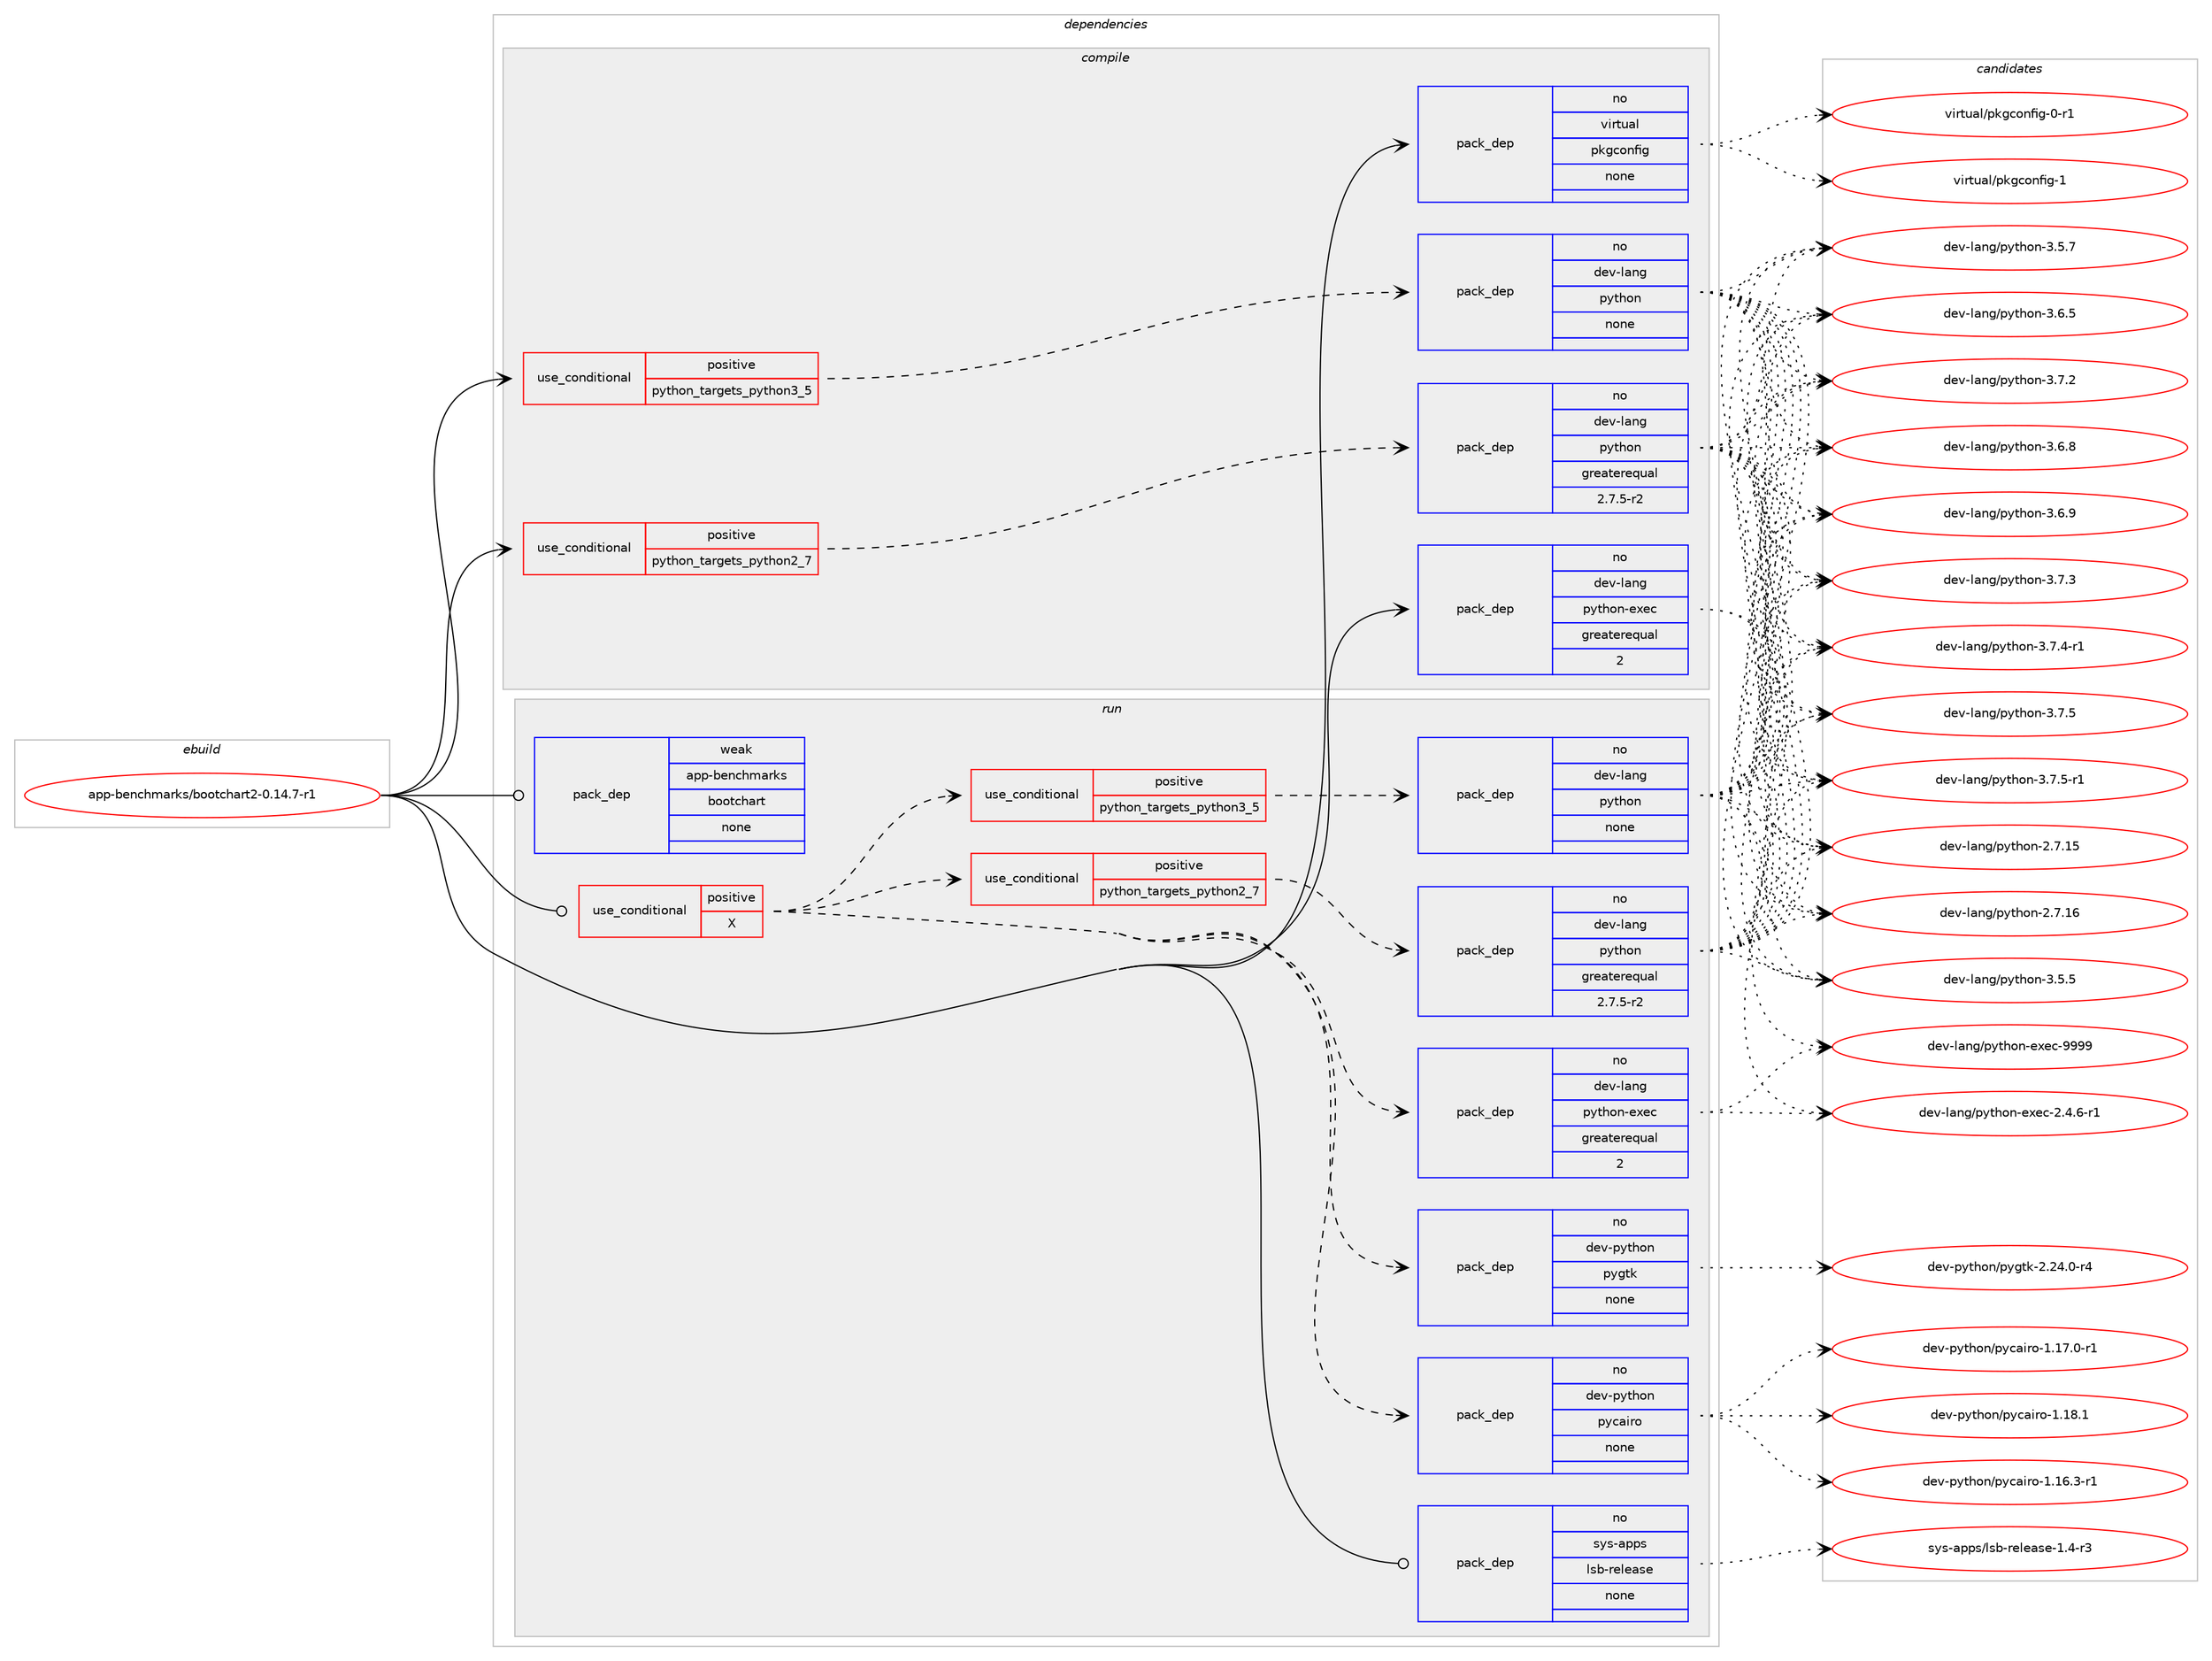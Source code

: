 digraph prolog {

# *************
# Graph options
# *************

newrank=true;
concentrate=true;
compound=true;
graph [rankdir=LR,fontname=Helvetica,fontsize=10,ranksep=1.5];#, ranksep=2.5, nodesep=0.2];
edge  [arrowhead=vee];
node  [fontname=Helvetica,fontsize=10];

# **********
# The ebuild
# **********

subgraph cluster_leftcol {
color=gray;
rank=same;
label=<<i>ebuild</i>>;
id [label="app-benchmarks/bootchart2-0.14.7-r1", color=red, width=4, href="../app-benchmarks/bootchart2-0.14.7-r1.svg"];
}

# ****************
# The dependencies
# ****************

subgraph cluster_midcol {
color=gray;
label=<<i>dependencies</i>>;
subgraph cluster_compile {
fillcolor="#eeeeee";
style=filled;
label=<<i>compile</i>>;
subgraph cond113458 {
dependency475378 [label=<<TABLE BORDER="0" CELLBORDER="1" CELLSPACING="0" CELLPADDING="4"><TR><TD ROWSPAN="3" CELLPADDING="10">use_conditional</TD></TR><TR><TD>positive</TD></TR><TR><TD>python_targets_python2_7</TD></TR></TABLE>>, shape=none, color=red];
subgraph pack353291 {
dependency475379 [label=<<TABLE BORDER="0" CELLBORDER="1" CELLSPACING="0" CELLPADDING="4" WIDTH="220"><TR><TD ROWSPAN="6" CELLPADDING="30">pack_dep</TD></TR><TR><TD WIDTH="110">no</TD></TR><TR><TD>dev-lang</TD></TR><TR><TD>python</TD></TR><TR><TD>greaterequal</TD></TR><TR><TD>2.7.5-r2</TD></TR></TABLE>>, shape=none, color=blue];
}
dependency475378:e -> dependency475379:w [weight=20,style="dashed",arrowhead="vee"];
}
id:e -> dependency475378:w [weight=20,style="solid",arrowhead="vee"];
subgraph cond113459 {
dependency475380 [label=<<TABLE BORDER="0" CELLBORDER="1" CELLSPACING="0" CELLPADDING="4"><TR><TD ROWSPAN="3" CELLPADDING="10">use_conditional</TD></TR><TR><TD>positive</TD></TR><TR><TD>python_targets_python3_5</TD></TR></TABLE>>, shape=none, color=red];
subgraph pack353292 {
dependency475381 [label=<<TABLE BORDER="0" CELLBORDER="1" CELLSPACING="0" CELLPADDING="4" WIDTH="220"><TR><TD ROWSPAN="6" CELLPADDING="30">pack_dep</TD></TR><TR><TD WIDTH="110">no</TD></TR><TR><TD>dev-lang</TD></TR><TR><TD>python</TD></TR><TR><TD>none</TD></TR><TR><TD></TD></TR></TABLE>>, shape=none, color=blue];
}
dependency475380:e -> dependency475381:w [weight=20,style="dashed",arrowhead="vee"];
}
id:e -> dependency475380:w [weight=20,style="solid",arrowhead="vee"];
subgraph pack353293 {
dependency475382 [label=<<TABLE BORDER="0" CELLBORDER="1" CELLSPACING="0" CELLPADDING="4" WIDTH="220"><TR><TD ROWSPAN="6" CELLPADDING="30">pack_dep</TD></TR><TR><TD WIDTH="110">no</TD></TR><TR><TD>dev-lang</TD></TR><TR><TD>python-exec</TD></TR><TR><TD>greaterequal</TD></TR><TR><TD>2</TD></TR></TABLE>>, shape=none, color=blue];
}
id:e -> dependency475382:w [weight=20,style="solid",arrowhead="vee"];
subgraph pack353294 {
dependency475383 [label=<<TABLE BORDER="0" CELLBORDER="1" CELLSPACING="0" CELLPADDING="4" WIDTH="220"><TR><TD ROWSPAN="6" CELLPADDING="30">pack_dep</TD></TR><TR><TD WIDTH="110">no</TD></TR><TR><TD>virtual</TD></TR><TR><TD>pkgconfig</TD></TR><TR><TD>none</TD></TR><TR><TD></TD></TR></TABLE>>, shape=none, color=blue];
}
id:e -> dependency475383:w [weight=20,style="solid",arrowhead="vee"];
}
subgraph cluster_compileandrun {
fillcolor="#eeeeee";
style=filled;
label=<<i>compile and run</i>>;
}
subgraph cluster_run {
fillcolor="#eeeeee";
style=filled;
label=<<i>run</i>>;
subgraph cond113460 {
dependency475384 [label=<<TABLE BORDER="0" CELLBORDER="1" CELLSPACING="0" CELLPADDING="4"><TR><TD ROWSPAN="3" CELLPADDING="10">use_conditional</TD></TR><TR><TD>positive</TD></TR><TR><TD>X</TD></TR></TABLE>>, shape=none, color=red];
subgraph pack353295 {
dependency475385 [label=<<TABLE BORDER="0" CELLBORDER="1" CELLSPACING="0" CELLPADDING="4" WIDTH="220"><TR><TD ROWSPAN="6" CELLPADDING="30">pack_dep</TD></TR><TR><TD WIDTH="110">no</TD></TR><TR><TD>dev-python</TD></TR><TR><TD>pycairo</TD></TR><TR><TD>none</TD></TR><TR><TD></TD></TR></TABLE>>, shape=none, color=blue];
}
dependency475384:e -> dependency475385:w [weight=20,style="dashed",arrowhead="vee"];
subgraph pack353296 {
dependency475386 [label=<<TABLE BORDER="0" CELLBORDER="1" CELLSPACING="0" CELLPADDING="4" WIDTH="220"><TR><TD ROWSPAN="6" CELLPADDING="30">pack_dep</TD></TR><TR><TD WIDTH="110">no</TD></TR><TR><TD>dev-python</TD></TR><TR><TD>pygtk</TD></TR><TR><TD>none</TD></TR><TR><TD></TD></TR></TABLE>>, shape=none, color=blue];
}
dependency475384:e -> dependency475386:w [weight=20,style="dashed",arrowhead="vee"];
subgraph cond113461 {
dependency475387 [label=<<TABLE BORDER="0" CELLBORDER="1" CELLSPACING="0" CELLPADDING="4"><TR><TD ROWSPAN="3" CELLPADDING="10">use_conditional</TD></TR><TR><TD>positive</TD></TR><TR><TD>python_targets_python2_7</TD></TR></TABLE>>, shape=none, color=red];
subgraph pack353297 {
dependency475388 [label=<<TABLE BORDER="0" CELLBORDER="1" CELLSPACING="0" CELLPADDING="4" WIDTH="220"><TR><TD ROWSPAN="6" CELLPADDING="30">pack_dep</TD></TR><TR><TD WIDTH="110">no</TD></TR><TR><TD>dev-lang</TD></TR><TR><TD>python</TD></TR><TR><TD>greaterequal</TD></TR><TR><TD>2.7.5-r2</TD></TR></TABLE>>, shape=none, color=blue];
}
dependency475387:e -> dependency475388:w [weight=20,style="dashed",arrowhead="vee"];
}
dependency475384:e -> dependency475387:w [weight=20,style="dashed",arrowhead="vee"];
subgraph cond113462 {
dependency475389 [label=<<TABLE BORDER="0" CELLBORDER="1" CELLSPACING="0" CELLPADDING="4"><TR><TD ROWSPAN="3" CELLPADDING="10">use_conditional</TD></TR><TR><TD>positive</TD></TR><TR><TD>python_targets_python3_5</TD></TR></TABLE>>, shape=none, color=red];
subgraph pack353298 {
dependency475390 [label=<<TABLE BORDER="0" CELLBORDER="1" CELLSPACING="0" CELLPADDING="4" WIDTH="220"><TR><TD ROWSPAN="6" CELLPADDING="30">pack_dep</TD></TR><TR><TD WIDTH="110">no</TD></TR><TR><TD>dev-lang</TD></TR><TR><TD>python</TD></TR><TR><TD>none</TD></TR><TR><TD></TD></TR></TABLE>>, shape=none, color=blue];
}
dependency475389:e -> dependency475390:w [weight=20,style="dashed",arrowhead="vee"];
}
dependency475384:e -> dependency475389:w [weight=20,style="dashed",arrowhead="vee"];
subgraph pack353299 {
dependency475391 [label=<<TABLE BORDER="0" CELLBORDER="1" CELLSPACING="0" CELLPADDING="4" WIDTH="220"><TR><TD ROWSPAN="6" CELLPADDING="30">pack_dep</TD></TR><TR><TD WIDTH="110">no</TD></TR><TR><TD>dev-lang</TD></TR><TR><TD>python-exec</TD></TR><TR><TD>greaterequal</TD></TR><TR><TD>2</TD></TR></TABLE>>, shape=none, color=blue];
}
dependency475384:e -> dependency475391:w [weight=20,style="dashed",arrowhead="vee"];
}
id:e -> dependency475384:w [weight=20,style="solid",arrowhead="odot"];
subgraph pack353300 {
dependency475392 [label=<<TABLE BORDER="0" CELLBORDER="1" CELLSPACING="0" CELLPADDING="4" WIDTH="220"><TR><TD ROWSPAN="6" CELLPADDING="30">pack_dep</TD></TR><TR><TD WIDTH="110">no</TD></TR><TR><TD>sys-apps</TD></TR><TR><TD>lsb-release</TD></TR><TR><TD>none</TD></TR><TR><TD></TD></TR></TABLE>>, shape=none, color=blue];
}
id:e -> dependency475392:w [weight=20,style="solid",arrowhead="odot"];
subgraph pack353301 {
dependency475393 [label=<<TABLE BORDER="0" CELLBORDER="1" CELLSPACING="0" CELLPADDING="4" WIDTH="220"><TR><TD ROWSPAN="6" CELLPADDING="30">pack_dep</TD></TR><TR><TD WIDTH="110">weak</TD></TR><TR><TD>app-benchmarks</TD></TR><TR><TD>bootchart</TD></TR><TR><TD>none</TD></TR><TR><TD></TD></TR></TABLE>>, shape=none, color=blue];
}
id:e -> dependency475393:w [weight=20,style="solid",arrowhead="odot"];
}
}

# **************
# The candidates
# **************

subgraph cluster_choices {
rank=same;
color=gray;
label=<<i>candidates</i>>;

subgraph choice353291 {
color=black;
nodesep=1;
choice10010111845108971101034711212111610411111045504655464953 [label="dev-lang/python-2.7.15", color=red, width=4,href="../dev-lang/python-2.7.15.svg"];
choice10010111845108971101034711212111610411111045504655464954 [label="dev-lang/python-2.7.16", color=red, width=4,href="../dev-lang/python-2.7.16.svg"];
choice100101118451089711010347112121116104111110455146534653 [label="dev-lang/python-3.5.5", color=red, width=4,href="../dev-lang/python-3.5.5.svg"];
choice100101118451089711010347112121116104111110455146534655 [label="dev-lang/python-3.5.7", color=red, width=4,href="../dev-lang/python-3.5.7.svg"];
choice100101118451089711010347112121116104111110455146544653 [label="dev-lang/python-3.6.5", color=red, width=4,href="../dev-lang/python-3.6.5.svg"];
choice100101118451089711010347112121116104111110455146544656 [label="dev-lang/python-3.6.8", color=red, width=4,href="../dev-lang/python-3.6.8.svg"];
choice100101118451089711010347112121116104111110455146544657 [label="dev-lang/python-3.6.9", color=red, width=4,href="../dev-lang/python-3.6.9.svg"];
choice100101118451089711010347112121116104111110455146554650 [label="dev-lang/python-3.7.2", color=red, width=4,href="../dev-lang/python-3.7.2.svg"];
choice100101118451089711010347112121116104111110455146554651 [label="dev-lang/python-3.7.3", color=red, width=4,href="../dev-lang/python-3.7.3.svg"];
choice1001011184510897110103471121211161041111104551465546524511449 [label="dev-lang/python-3.7.4-r1", color=red, width=4,href="../dev-lang/python-3.7.4-r1.svg"];
choice100101118451089711010347112121116104111110455146554653 [label="dev-lang/python-3.7.5", color=red, width=4,href="../dev-lang/python-3.7.5.svg"];
choice1001011184510897110103471121211161041111104551465546534511449 [label="dev-lang/python-3.7.5-r1", color=red, width=4,href="../dev-lang/python-3.7.5-r1.svg"];
dependency475379:e -> choice10010111845108971101034711212111610411111045504655464953:w [style=dotted,weight="100"];
dependency475379:e -> choice10010111845108971101034711212111610411111045504655464954:w [style=dotted,weight="100"];
dependency475379:e -> choice100101118451089711010347112121116104111110455146534653:w [style=dotted,weight="100"];
dependency475379:e -> choice100101118451089711010347112121116104111110455146534655:w [style=dotted,weight="100"];
dependency475379:e -> choice100101118451089711010347112121116104111110455146544653:w [style=dotted,weight="100"];
dependency475379:e -> choice100101118451089711010347112121116104111110455146544656:w [style=dotted,weight="100"];
dependency475379:e -> choice100101118451089711010347112121116104111110455146544657:w [style=dotted,weight="100"];
dependency475379:e -> choice100101118451089711010347112121116104111110455146554650:w [style=dotted,weight="100"];
dependency475379:e -> choice100101118451089711010347112121116104111110455146554651:w [style=dotted,weight="100"];
dependency475379:e -> choice1001011184510897110103471121211161041111104551465546524511449:w [style=dotted,weight="100"];
dependency475379:e -> choice100101118451089711010347112121116104111110455146554653:w [style=dotted,weight="100"];
dependency475379:e -> choice1001011184510897110103471121211161041111104551465546534511449:w [style=dotted,weight="100"];
}
subgraph choice353292 {
color=black;
nodesep=1;
choice10010111845108971101034711212111610411111045504655464953 [label="dev-lang/python-2.7.15", color=red, width=4,href="../dev-lang/python-2.7.15.svg"];
choice10010111845108971101034711212111610411111045504655464954 [label="dev-lang/python-2.7.16", color=red, width=4,href="../dev-lang/python-2.7.16.svg"];
choice100101118451089711010347112121116104111110455146534653 [label="dev-lang/python-3.5.5", color=red, width=4,href="../dev-lang/python-3.5.5.svg"];
choice100101118451089711010347112121116104111110455146534655 [label="dev-lang/python-3.5.7", color=red, width=4,href="../dev-lang/python-3.5.7.svg"];
choice100101118451089711010347112121116104111110455146544653 [label="dev-lang/python-3.6.5", color=red, width=4,href="../dev-lang/python-3.6.5.svg"];
choice100101118451089711010347112121116104111110455146544656 [label="dev-lang/python-3.6.8", color=red, width=4,href="../dev-lang/python-3.6.8.svg"];
choice100101118451089711010347112121116104111110455146544657 [label="dev-lang/python-3.6.9", color=red, width=4,href="../dev-lang/python-3.6.9.svg"];
choice100101118451089711010347112121116104111110455146554650 [label="dev-lang/python-3.7.2", color=red, width=4,href="../dev-lang/python-3.7.2.svg"];
choice100101118451089711010347112121116104111110455146554651 [label="dev-lang/python-3.7.3", color=red, width=4,href="../dev-lang/python-3.7.3.svg"];
choice1001011184510897110103471121211161041111104551465546524511449 [label="dev-lang/python-3.7.4-r1", color=red, width=4,href="../dev-lang/python-3.7.4-r1.svg"];
choice100101118451089711010347112121116104111110455146554653 [label="dev-lang/python-3.7.5", color=red, width=4,href="../dev-lang/python-3.7.5.svg"];
choice1001011184510897110103471121211161041111104551465546534511449 [label="dev-lang/python-3.7.5-r1", color=red, width=4,href="../dev-lang/python-3.7.5-r1.svg"];
dependency475381:e -> choice10010111845108971101034711212111610411111045504655464953:w [style=dotted,weight="100"];
dependency475381:e -> choice10010111845108971101034711212111610411111045504655464954:w [style=dotted,weight="100"];
dependency475381:e -> choice100101118451089711010347112121116104111110455146534653:w [style=dotted,weight="100"];
dependency475381:e -> choice100101118451089711010347112121116104111110455146534655:w [style=dotted,weight="100"];
dependency475381:e -> choice100101118451089711010347112121116104111110455146544653:w [style=dotted,weight="100"];
dependency475381:e -> choice100101118451089711010347112121116104111110455146544656:w [style=dotted,weight="100"];
dependency475381:e -> choice100101118451089711010347112121116104111110455146544657:w [style=dotted,weight="100"];
dependency475381:e -> choice100101118451089711010347112121116104111110455146554650:w [style=dotted,weight="100"];
dependency475381:e -> choice100101118451089711010347112121116104111110455146554651:w [style=dotted,weight="100"];
dependency475381:e -> choice1001011184510897110103471121211161041111104551465546524511449:w [style=dotted,weight="100"];
dependency475381:e -> choice100101118451089711010347112121116104111110455146554653:w [style=dotted,weight="100"];
dependency475381:e -> choice1001011184510897110103471121211161041111104551465546534511449:w [style=dotted,weight="100"];
}
subgraph choice353293 {
color=black;
nodesep=1;
choice10010111845108971101034711212111610411111045101120101994550465246544511449 [label="dev-lang/python-exec-2.4.6-r1", color=red, width=4,href="../dev-lang/python-exec-2.4.6-r1.svg"];
choice10010111845108971101034711212111610411111045101120101994557575757 [label="dev-lang/python-exec-9999", color=red, width=4,href="../dev-lang/python-exec-9999.svg"];
dependency475382:e -> choice10010111845108971101034711212111610411111045101120101994550465246544511449:w [style=dotted,weight="100"];
dependency475382:e -> choice10010111845108971101034711212111610411111045101120101994557575757:w [style=dotted,weight="100"];
}
subgraph choice353294 {
color=black;
nodesep=1;
choice11810511411611797108471121071039911111010210510345484511449 [label="virtual/pkgconfig-0-r1", color=red, width=4,href="../virtual/pkgconfig-0-r1.svg"];
choice1181051141161179710847112107103991111101021051034549 [label="virtual/pkgconfig-1", color=red, width=4,href="../virtual/pkgconfig-1.svg"];
dependency475383:e -> choice11810511411611797108471121071039911111010210510345484511449:w [style=dotted,weight="100"];
dependency475383:e -> choice1181051141161179710847112107103991111101021051034549:w [style=dotted,weight="100"];
}
subgraph choice353295 {
color=black;
nodesep=1;
choice10010111845112121116104111110471121219997105114111454946495446514511449 [label="dev-python/pycairo-1.16.3-r1", color=red, width=4,href="../dev-python/pycairo-1.16.3-r1.svg"];
choice10010111845112121116104111110471121219997105114111454946495546484511449 [label="dev-python/pycairo-1.17.0-r1", color=red, width=4,href="../dev-python/pycairo-1.17.0-r1.svg"];
choice1001011184511212111610411111047112121999710511411145494649564649 [label="dev-python/pycairo-1.18.1", color=red, width=4,href="../dev-python/pycairo-1.18.1.svg"];
dependency475385:e -> choice10010111845112121116104111110471121219997105114111454946495446514511449:w [style=dotted,weight="100"];
dependency475385:e -> choice10010111845112121116104111110471121219997105114111454946495546484511449:w [style=dotted,weight="100"];
dependency475385:e -> choice1001011184511212111610411111047112121999710511411145494649564649:w [style=dotted,weight="100"];
}
subgraph choice353296 {
color=black;
nodesep=1;
choice1001011184511212111610411111047112121103116107455046505246484511452 [label="dev-python/pygtk-2.24.0-r4", color=red, width=4,href="../dev-python/pygtk-2.24.0-r4.svg"];
dependency475386:e -> choice1001011184511212111610411111047112121103116107455046505246484511452:w [style=dotted,weight="100"];
}
subgraph choice353297 {
color=black;
nodesep=1;
choice10010111845108971101034711212111610411111045504655464953 [label="dev-lang/python-2.7.15", color=red, width=4,href="../dev-lang/python-2.7.15.svg"];
choice10010111845108971101034711212111610411111045504655464954 [label="dev-lang/python-2.7.16", color=red, width=4,href="../dev-lang/python-2.7.16.svg"];
choice100101118451089711010347112121116104111110455146534653 [label="dev-lang/python-3.5.5", color=red, width=4,href="../dev-lang/python-3.5.5.svg"];
choice100101118451089711010347112121116104111110455146534655 [label="dev-lang/python-3.5.7", color=red, width=4,href="../dev-lang/python-3.5.7.svg"];
choice100101118451089711010347112121116104111110455146544653 [label="dev-lang/python-3.6.5", color=red, width=4,href="../dev-lang/python-3.6.5.svg"];
choice100101118451089711010347112121116104111110455146544656 [label="dev-lang/python-3.6.8", color=red, width=4,href="../dev-lang/python-3.6.8.svg"];
choice100101118451089711010347112121116104111110455146544657 [label="dev-lang/python-3.6.9", color=red, width=4,href="../dev-lang/python-3.6.9.svg"];
choice100101118451089711010347112121116104111110455146554650 [label="dev-lang/python-3.7.2", color=red, width=4,href="../dev-lang/python-3.7.2.svg"];
choice100101118451089711010347112121116104111110455146554651 [label="dev-lang/python-3.7.3", color=red, width=4,href="../dev-lang/python-3.7.3.svg"];
choice1001011184510897110103471121211161041111104551465546524511449 [label="dev-lang/python-3.7.4-r1", color=red, width=4,href="../dev-lang/python-3.7.4-r1.svg"];
choice100101118451089711010347112121116104111110455146554653 [label="dev-lang/python-3.7.5", color=red, width=4,href="../dev-lang/python-3.7.5.svg"];
choice1001011184510897110103471121211161041111104551465546534511449 [label="dev-lang/python-3.7.5-r1", color=red, width=4,href="../dev-lang/python-3.7.5-r1.svg"];
dependency475388:e -> choice10010111845108971101034711212111610411111045504655464953:w [style=dotted,weight="100"];
dependency475388:e -> choice10010111845108971101034711212111610411111045504655464954:w [style=dotted,weight="100"];
dependency475388:e -> choice100101118451089711010347112121116104111110455146534653:w [style=dotted,weight="100"];
dependency475388:e -> choice100101118451089711010347112121116104111110455146534655:w [style=dotted,weight="100"];
dependency475388:e -> choice100101118451089711010347112121116104111110455146544653:w [style=dotted,weight="100"];
dependency475388:e -> choice100101118451089711010347112121116104111110455146544656:w [style=dotted,weight="100"];
dependency475388:e -> choice100101118451089711010347112121116104111110455146544657:w [style=dotted,weight="100"];
dependency475388:e -> choice100101118451089711010347112121116104111110455146554650:w [style=dotted,weight="100"];
dependency475388:e -> choice100101118451089711010347112121116104111110455146554651:w [style=dotted,weight="100"];
dependency475388:e -> choice1001011184510897110103471121211161041111104551465546524511449:w [style=dotted,weight="100"];
dependency475388:e -> choice100101118451089711010347112121116104111110455146554653:w [style=dotted,weight="100"];
dependency475388:e -> choice1001011184510897110103471121211161041111104551465546534511449:w [style=dotted,weight="100"];
}
subgraph choice353298 {
color=black;
nodesep=1;
choice10010111845108971101034711212111610411111045504655464953 [label="dev-lang/python-2.7.15", color=red, width=4,href="../dev-lang/python-2.7.15.svg"];
choice10010111845108971101034711212111610411111045504655464954 [label="dev-lang/python-2.7.16", color=red, width=4,href="../dev-lang/python-2.7.16.svg"];
choice100101118451089711010347112121116104111110455146534653 [label="dev-lang/python-3.5.5", color=red, width=4,href="../dev-lang/python-3.5.5.svg"];
choice100101118451089711010347112121116104111110455146534655 [label="dev-lang/python-3.5.7", color=red, width=4,href="../dev-lang/python-3.5.7.svg"];
choice100101118451089711010347112121116104111110455146544653 [label="dev-lang/python-3.6.5", color=red, width=4,href="../dev-lang/python-3.6.5.svg"];
choice100101118451089711010347112121116104111110455146544656 [label="dev-lang/python-3.6.8", color=red, width=4,href="../dev-lang/python-3.6.8.svg"];
choice100101118451089711010347112121116104111110455146544657 [label="dev-lang/python-3.6.9", color=red, width=4,href="../dev-lang/python-3.6.9.svg"];
choice100101118451089711010347112121116104111110455146554650 [label="dev-lang/python-3.7.2", color=red, width=4,href="../dev-lang/python-3.7.2.svg"];
choice100101118451089711010347112121116104111110455146554651 [label="dev-lang/python-3.7.3", color=red, width=4,href="../dev-lang/python-3.7.3.svg"];
choice1001011184510897110103471121211161041111104551465546524511449 [label="dev-lang/python-3.7.4-r1", color=red, width=4,href="../dev-lang/python-3.7.4-r1.svg"];
choice100101118451089711010347112121116104111110455146554653 [label="dev-lang/python-3.7.5", color=red, width=4,href="../dev-lang/python-3.7.5.svg"];
choice1001011184510897110103471121211161041111104551465546534511449 [label="dev-lang/python-3.7.5-r1", color=red, width=4,href="../dev-lang/python-3.7.5-r1.svg"];
dependency475390:e -> choice10010111845108971101034711212111610411111045504655464953:w [style=dotted,weight="100"];
dependency475390:e -> choice10010111845108971101034711212111610411111045504655464954:w [style=dotted,weight="100"];
dependency475390:e -> choice100101118451089711010347112121116104111110455146534653:w [style=dotted,weight="100"];
dependency475390:e -> choice100101118451089711010347112121116104111110455146534655:w [style=dotted,weight="100"];
dependency475390:e -> choice100101118451089711010347112121116104111110455146544653:w [style=dotted,weight="100"];
dependency475390:e -> choice100101118451089711010347112121116104111110455146544656:w [style=dotted,weight="100"];
dependency475390:e -> choice100101118451089711010347112121116104111110455146544657:w [style=dotted,weight="100"];
dependency475390:e -> choice100101118451089711010347112121116104111110455146554650:w [style=dotted,weight="100"];
dependency475390:e -> choice100101118451089711010347112121116104111110455146554651:w [style=dotted,weight="100"];
dependency475390:e -> choice1001011184510897110103471121211161041111104551465546524511449:w [style=dotted,weight="100"];
dependency475390:e -> choice100101118451089711010347112121116104111110455146554653:w [style=dotted,weight="100"];
dependency475390:e -> choice1001011184510897110103471121211161041111104551465546534511449:w [style=dotted,weight="100"];
}
subgraph choice353299 {
color=black;
nodesep=1;
choice10010111845108971101034711212111610411111045101120101994550465246544511449 [label="dev-lang/python-exec-2.4.6-r1", color=red, width=4,href="../dev-lang/python-exec-2.4.6-r1.svg"];
choice10010111845108971101034711212111610411111045101120101994557575757 [label="dev-lang/python-exec-9999", color=red, width=4,href="../dev-lang/python-exec-9999.svg"];
dependency475391:e -> choice10010111845108971101034711212111610411111045101120101994550465246544511449:w [style=dotted,weight="100"];
dependency475391:e -> choice10010111845108971101034711212111610411111045101120101994557575757:w [style=dotted,weight="100"];
}
subgraph choice353300 {
color=black;
nodesep=1;
choice115121115459711211211547108115984511410110810197115101454946524511451 [label="sys-apps/lsb-release-1.4-r3", color=red, width=4,href="../sys-apps/lsb-release-1.4-r3.svg"];
dependency475392:e -> choice115121115459711211211547108115984511410110810197115101454946524511451:w [style=dotted,weight="100"];
}
subgraph choice353301 {
color=black;
nodesep=1;
}
}

}
